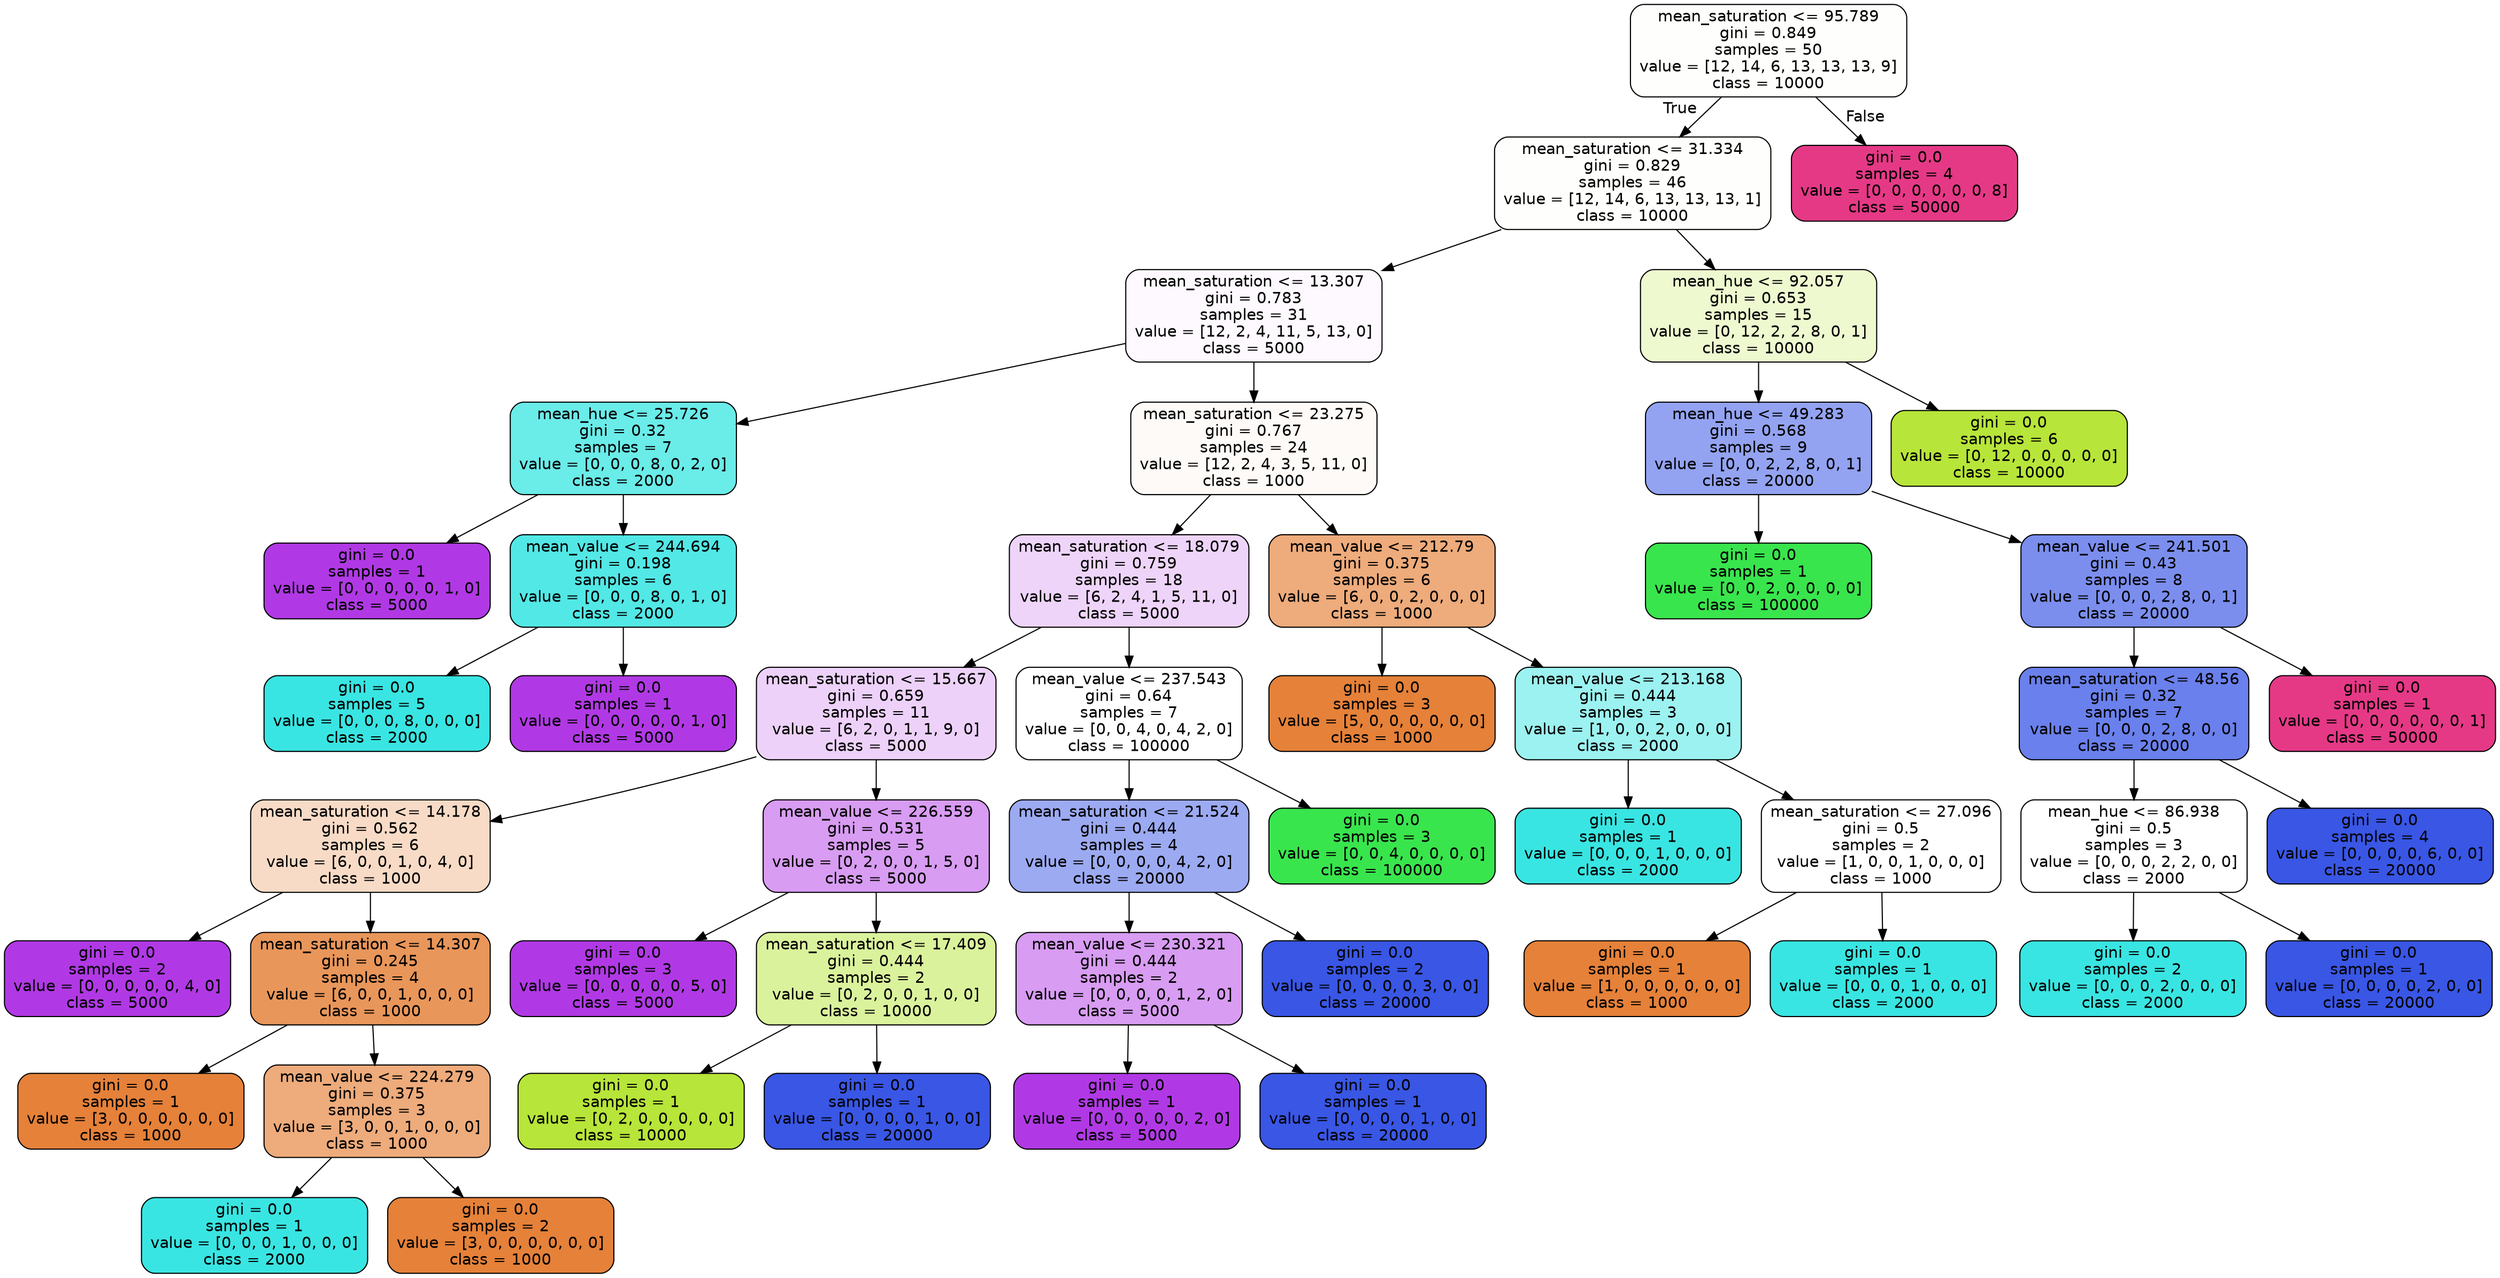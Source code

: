 digraph Tree {
node [shape=box, style="filled, rounded", color="black", fontname="helvetica"] ;
edge [fontname="helvetica"] ;
0 [label="mean_saturation <= 95.789\ngini = 0.849\nsamples = 50\nvalue = [12, 14, 6, 13, 13, 13, 9]\nclass = 10000", fillcolor="#fefffc"] ;
1 [label="mean_saturation <= 31.334\ngini = 0.829\nsamples = 46\nvalue = [12, 14, 6, 13, 13, 13, 1]\nclass = 10000", fillcolor="#fefffc"] ;
0 -> 1 [labeldistance=2.5, labelangle=45, headlabel="True"] ;
2 [label="mean_saturation <= 13.307\ngini = 0.783\nsamples = 31\nvalue = [12, 2, 4, 11, 5, 13, 0]\nclass = 5000", fillcolor="#fdf9fe"] ;
1 -> 2 ;
3 [label="mean_hue <= 25.726\ngini = 0.32\nsamples = 7\nvalue = [0, 0, 0, 8, 0, 2, 0]\nclass = 2000", fillcolor="#6aece9"] ;
2 -> 3 ;
4 [label="gini = 0.0\nsamples = 1\nvalue = [0, 0, 0, 0, 0, 1, 0]\nclass = 5000", fillcolor="#b139e5"] ;
3 -> 4 ;
5 [label="mean_value <= 244.694\ngini = 0.198\nsamples = 6\nvalue = [0, 0, 0, 8, 0, 1, 0]\nclass = 2000", fillcolor="#52e8e6"] ;
3 -> 5 ;
6 [label="gini = 0.0\nsamples = 5\nvalue = [0, 0, 0, 8, 0, 0, 0]\nclass = 2000", fillcolor="#39e5e2"] ;
5 -> 6 ;
7 [label="gini = 0.0\nsamples = 1\nvalue = [0, 0, 0, 0, 0, 1, 0]\nclass = 5000", fillcolor="#b139e5"] ;
5 -> 7 ;
8 [label="mean_saturation <= 23.275\ngini = 0.767\nsamples = 24\nvalue = [12, 2, 4, 3, 5, 11, 0]\nclass = 1000", fillcolor="#fefaf7"] ;
2 -> 8 ;
9 [label="mean_saturation <= 18.079\ngini = 0.759\nsamples = 18\nvalue = [6, 2, 4, 1, 5, 11, 0]\nclass = 5000", fillcolor="#eed4f9"] ;
8 -> 9 ;
10 [label="mean_saturation <= 15.667\ngini = 0.659\nsamples = 11\nvalue = [6, 2, 0, 1, 1, 9, 0]\nclass = 5000", fillcolor="#edd1f9"] ;
9 -> 10 ;
11 [label="mean_saturation <= 14.178\ngini = 0.562\nsamples = 6\nvalue = [6, 0, 0, 1, 0, 4, 0]\nclass = 1000", fillcolor="#f8dbc6"] ;
10 -> 11 ;
12 [label="gini = 0.0\nsamples = 2\nvalue = [0, 0, 0, 0, 0, 4, 0]\nclass = 5000", fillcolor="#b139e5"] ;
11 -> 12 ;
13 [label="mean_saturation <= 14.307\ngini = 0.245\nsamples = 4\nvalue = [6, 0, 0, 1, 0, 0, 0]\nclass = 1000", fillcolor="#e9965a"] ;
11 -> 13 ;
14 [label="gini = 0.0\nsamples = 1\nvalue = [3, 0, 0, 0, 0, 0, 0]\nclass = 1000", fillcolor="#e58139"] ;
13 -> 14 ;
15 [label="mean_value <= 224.279\ngini = 0.375\nsamples = 3\nvalue = [3, 0, 0, 1, 0, 0, 0]\nclass = 1000", fillcolor="#eeab7b"] ;
13 -> 15 ;
16 [label="gini = 0.0\nsamples = 1\nvalue = [0, 0, 0, 1, 0, 0, 0]\nclass = 2000", fillcolor="#39e5e2"] ;
15 -> 16 ;
17 [label="gini = 0.0\nsamples = 2\nvalue = [3, 0, 0, 0, 0, 0, 0]\nclass = 1000", fillcolor="#e58139"] ;
15 -> 17 ;
18 [label="mean_value <= 226.559\ngini = 0.531\nsamples = 5\nvalue = [0, 2, 0, 0, 1, 5, 0]\nclass = 5000", fillcolor="#d89cf2"] ;
10 -> 18 ;
19 [label="gini = 0.0\nsamples = 3\nvalue = [0, 0, 0, 0, 0, 5, 0]\nclass = 5000", fillcolor="#b139e5"] ;
18 -> 19 ;
20 [label="mean_saturation <= 17.409\ngini = 0.444\nsamples = 2\nvalue = [0, 2, 0, 0, 1, 0, 0]\nclass = 10000", fillcolor="#dbf29c"] ;
18 -> 20 ;
21 [label="gini = 0.0\nsamples = 1\nvalue = [0, 2, 0, 0, 0, 0, 0]\nclass = 10000", fillcolor="#b7e539"] ;
20 -> 21 ;
22 [label="gini = 0.0\nsamples = 1\nvalue = [0, 0, 0, 0, 1, 0, 0]\nclass = 20000", fillcolor="#3956e5"] ;
20 -> 22 ;
23 [label="mean_value <= 237.543\ngini = 0.64\nsamples = 7\nvalue = [0, 0, 4, 0, 4, 2, 0]\nclass = 100000", fillcolor="#ffffff"] ;
9 -> 23 ;
24 [label="mean_saturation <= 21.524\ngini = 0.444\nsamples = 4\nvalue = [0, 0, 0, 0, 4, 2, 0]\nclass = 20000", fillcolor="#9caaf2"] ;
23 -> 24 ;
25 [label="mean_value <= 230.321\ngini = 0.444\nsamples = 2\nvalue = [0, 0, 0, 0, 1, 2, 0]\nclass = 5000", fillcolor="#d89cf2"] ;
24 -> 25 ;
26 [label="gini = 0.0\nsamples = 1\nvalue = [0, 0, 0, 0, 0, 2, 0]\nclass = 5000", fillcolor="#b139e5"] ;
25 -> 26 ;
27 [label="gini = 0.0\nsamples = 1\nvalue = [0, 0, 0, 0, 1, 0, 0]\nclass = 20000", fillcolor="#3956e5"] ;
25 -> 27 ;
28 [label="gini = 0.0\nsamples = 2\nvalue = [0, 0, 0, 0, 3, 0, 0]\nclass = 20000", fillcolor="#3956e5"] ;
24 -> 28 ;
29 [label="gini = 0.0\nsamples = 3\nvalue = [0, 0, 4, 0, 0, 0, 0]\nclass = 100000", fillcolor="#39e54d"] ;
23 -> 29 ;
30 [label="mean_value <= 212.79\ngini = 0.375\nsamples = 6\nvalue = [6, 0, 0, 2, 0, 0, 0]\nclass = 1000", fillcolor="#eeab7b"] ;
8 -> 30 ;
31 [label="gini = 0.0\nsamples = 3\nvalue = [5, 0, 0, 0, 0, 0, 0]\nclass = 1000", fillcolor="#e58139"] ;
30 -> 31 ;
32 [label="mean_value <= 213.168\ngini = 0.444\nsamples = 3\nvalue = [1, 0, 0, 2, 0, 0, 0]\nclass = 2000", fillcolor="#9cf2f0"] ;
30 -> 32 ;
33 [label="gini = 0.0\nsamples = 1\nvalue = [0, 0, 0, 1, 0, 0, 0]\nclass = 2000", fillcolor="#39e5e2"] ;
32 -> 33 ;
34 [label="mean_saturation <= 27.096\ngini = 0.5\nsamples = 2\nvalue = [1, 0, 0, 1, 0, 0, 0]\nclass = 1000", fillcolor="#ffffff"] ;
32 -> 34 ;
35 [label="gini = 0.0\nsamples = 1\nvalue = [1, 0, 0, 0, 0, 0, 0]\nclass = 1000", fillcolor="#e58139"] ;
34 -> 35 ;
36 [label="gini = 0.0\nsamples = 1\nvalue = [0, 0, 0, 1, 0, 0, 0]\nclass = 2000", fillcolor="#39e5e2"] ;
34 -> 36 ;
37 [label="mean_hue <= 92.057\ngini = 0.653\nsamples = 15\nvalue = [0, 12, 2, 2, 8, 0, 1]\nclass = 10000", fillcolor="#eef9d0"] ;
1 -> 37 ;
38 [label="mean_hue <= 49.283\ngini = 0.568\nsamples = 9\nvalue = [0, 0, 2, 2, 8, 0, 1]\nclass = 20000", fillcolor="#93a3f1"] ;
37 -> 38 ;
39 [label="gini = 0.0\nsamples = 1\nvalue = [0, 0, 2, 0, 0, 0, 0]\nclass = 100000", fillcolor="#39e54d"] ;
38 -> 39 ;
40 [label="mean_value <= 241.501\ngini = 0.43\nsamples = 8\nvalue = [0, 0, 0, 2, 8, 0, 1]\nclass = 20000", fillcolor="#7b8eee"] ;
38 -> 40 ;
41 [label="mean_saturation <= 48.56\ngini = 0.32\nsamples = 7\nvalue = [0, 0, 0, 2, 8, 0, 0]\nclass = 20000", fillcolor="#6a80ec"] ;
40 -> 41 ;
42 [label="mean_hue <= 86.938\ngini = 0.5\nsamples = 3\nvalue = [0, 0, 0, 2, 2, 0, 0]\nclass = 2000", fillcolor="#ffffff"] ;
41 -> 42 ;
43 [label="gini = 0.0\nsamples = 2\nvalue = [0, 0, 0, 2, 0, 0, 0]\nclass = 2000", fillcolor="#39e5e2"] ;
42 -> 43 ;
44 [label="gini = 0.0\nsamples = 1\nvalue = [0, 0, 0, 0, 2, 0, 0]\nclass = 20000", fillcolor="#3956e5"] ;
42 -> 44 ;
45 [label="gini = 0.0\nsamples = 4\nvalue = [0, 0, 0, 0, 6, 0, 0]\nclass = 20000", fillcolor="#3956e5"] ;
41 -> 45 ;
46 [label="gini = 0.0\nsamples = 1\nvalue = [0, 0, 0, 0, 0, 0, 1]\nclass = 50000", fillcolor="#e53986"] ;
40 -> 46 ;
47 [label="gini = 0.0\nsamples = 6\nvalue = [0, 12, 0, 0, 0, 0, 0]\nclass = 10000", fillcolor="#b7e539"] ;
37 -> 47 ;
48 [label="gini = 0.0\nsamples = 4\nvalue = [0, 0, 0, 0, 0, 0, 8]\nclass = 50000", fillcolor="#e53986"] ;
0 -> 48 [labeldistance=2.5, labelangle=-45, headlabel="False"] ;
}